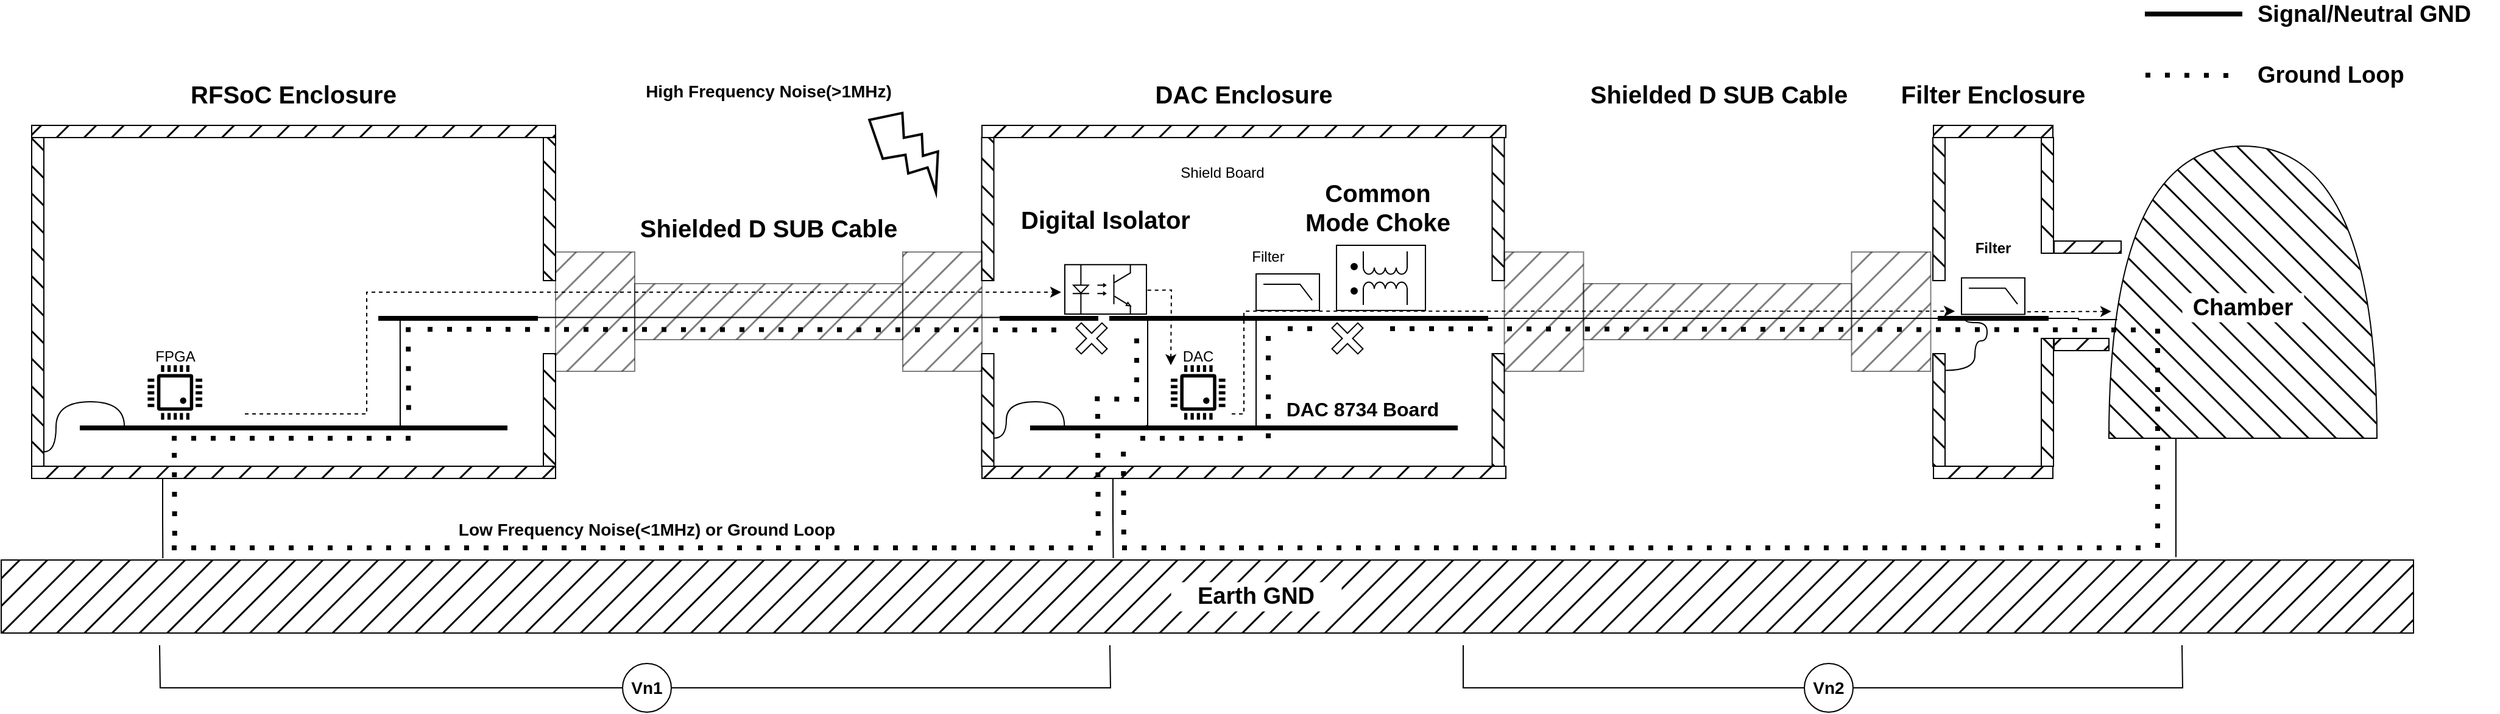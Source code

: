 <mxfile version="24.6.1" type="device">
  <diagram name="페이지-1" id="BSk46zJR4BapjBhaLKWl">
    <mxGraphModel dx="2035" dy="1385" grid="1" gridSize="10" guides="1" tooltips="1" connect="1" arrows="1" fold="1" page="1" pageScale="1" pageWidth="1654" pageHeight="1169" math="0" shadow="0">
      <root>
        <mxCell id="0" />
        <mxCell id="1" parent="0" />
        <mxCell id="BhEsDL0zgsTARBwvcJRD-3" value="" style="rounded=0;whiteSpace=wrap;html=1;fillStyle=hatch;gradientColor=none;fillColor=#000000;" parent="1" vertex="1">
          <mxGeometry x="435" y="143" width="430" height="10" as="geometry" />
        </mxCell>
        <mxCell id="BhEsDL0zgsTARBwvcJRD-4" value="" style="rounded=0;whiteSpace=wrap;html=1;fillStyle=hatch;gradientColor=none;fillColor=#000000;" parent="1" vertex="1">
          <mxGeometry x="435" y="423" width="430" height="10" as="geometry" />
        </mxCell>
        <mxCell id="BhEsDL0zgsTARBwvcJRD-5" value="" style="rounded=0;whiteSpace=wrap;html=1;rotation=-90;fillStyle=hatch;gradientColor=none;fillColor=#000000;" parent="1" vertex="1">
          <mxGeometry x="305" y="283" width="270" height="10" as="geometry" />
        </mxCell>
        <mxCell id="BhEsDL0zgsTARBwvcJRD-6" value="" style="rounded=0;whiteSpace=wrap;html=1;rotation=-90;fillStyle=hatch;gradientColor=none;fillColor=#000000;" parent="1" vertex="1">
          <mxGeometry x="801.25" y="206.75" width="117.5" height="10" as="geometry" />
        </mxCell>
        <mxCell id="BhEsDL0zgsTARBwvcJRD-7" value="" style="rounded=0;whiteSpace=wrap;html=1;rotation=-90;fillStyle=hatch;gradientColor=none;fillColor=#000000;" parent="1" vertex="1">
          <mxGeometry x="813.75" y="371.75" width="92.5" height="10" as="geometry" />
        </mxCell>
        <mxCell id="BhEsDL0zgsTARBwvcJRD-8" value="" style="rounded=0;whiteSpace=wrap;html=1;fillStyle=solid;gradientColor=none;fillColor=#000000;" parent="1" vertex="1">
          <mxGeometry x="475" y="390" width="350" height="3" as="geometry" />
        </mxCell>
        <mxCell id="BhEsDL0zgsTARBwvcJRD-9" style="edgeStyle=orthogonalEdgeStyle;rounded=0;orthogonalLoop=1;jettySize=auto;html=1;exitX=0.103;exitY=0.083;exitDx=0;exitDy=0;entryX=0.044;entryY=1.035;entryDx=0;entryDy=0;entryPerimeter=0;curved=1;endArrow=none;endFill=0;exitPerimeter=0;" parent="1" source="BhEsDL0zgsTARBwvcJRD-8" target="BhEsDL0zgsTARBwvcJRD-5" edge="1">
          <mxGeometry relative="1" as="geometry" />
        </mxCell>
        <mxCell id="BhEsDL0zgsTARBwvcJRD-10" value="" style="rounded=0;whiteSpace=wrap;html=1;fillStyle=hatch;gradientColor=none;fillColor=#000000;fontSize=8;strokeWidth=1;opacity=50;" parent="1" vertex="1">
          <mxGeometry x="930" y="273" width="220" height="46" as="geometry" />
        </mxCell>
        <mxCell id="BhEsDL0zgsTARBwvcJRD-14" value="" style="rounded=0;whiteSpace=wrap;html=1;fillStyle=hatch;gradientColor=none;fillColor=#000000;fontSize=20;" parent="1" vertex="1">
          <mxGeometry x="1215" y="143" width="430" height="10" as="geometry" />
        </mxCell>
        <mxCell id="BhEsDL0zgsTARBwvcJRD-15" value="" style="rounded=0;whiteSpace=wrap;html=1;fillStyle=hatch;gradientColor=none;fillColor=#000000;" parent="1" vertex="1">
          <mxGeometry x="1215" y="423" width="430" height="10" as="geometry" />
        </mxCell>
        <mxCell id="BhEsDL0zgsTARBwvcJRD-16" value="" style="rounded=0;whiteSpace=wrap;html=1;fillStyle=solid;gradientColor=none;fillColor=#000000;" parent="1" vertex="1">
          <mxGeometry x="1255" y="390" width="350" height="3" as="geometry" />
        </mxCell>
        <mxCell id="BhEsDL0zgsTARBwvcJRD-18" value="Common Mode&amp;nbsp;&lt;span style=&quot;background-color: initial; font-size: 20px;&quot;&gt;Choke&lt;br&gt;&lt;/span&gt;" style="rounded=0;whiteSpace=wrap;html=1;fillColor=none;verticalAlign=top;strokeColor=none;fontSize=20;fontStyle=1" parent="1" vertex="1">
          <mxGeometry x="1470" y="180" width="140" height="60" as="geometry" />
        </mxCell>
        <mxCell id="BhEsDL0zgsTARBwvcJRD-26" value="" style="group" parent="1" vertex="1" connectable="0">
          <mxGeometry x="2140" y="160" width="220" height="240" as="geometry" />
        </mxCell>
        <mxCell id="BhEsDL0zgsTARBwvcJRD-20" value="" style="shape=or;whiteSpace=wrap;html=1;rotation=-90;fillColor=#000000;fillStyle=hatch;" parent="BhEsDL0zgsTARBwvcJRD-26" vertex="1">
          <mxGeometry x="-10" y="10" width="240" height="220" as="geometry" />
        </mxCell>
        <mxCell id="BhEsDL0zgsTARBwvcJRD-21" value="Chamber" style="rounded=0;whiteSpace=wrap;html=1;strokeWidth=0;strokeColor=none;fontSize=19;fontStyle=1" parent="BhEsDL0zgsTARBwvcJRD-26" vertex="1">
          <mxGeometry x="60" y="120.5" width="100" height="24" as="geometry" />
        </mxCell>
        <mxCell id="Hj1iMoCnfsoCEsEghbHw-45" value="" style="endArrow=none;dashed=1;html=1;dashPattern=1 3;strokeWidth=4;rounded=0;" parent="BhEsDL0zgsTARBwvcJRD-26" edge="1">
          <mxGeometry width="50" height="50" relative="1" as="geometry">
            <mxPoint x="40" y="330" as="sourcePoint" />
            <mxPoint x="40" y="150" as="targetPoint" />
          </mxGeometry>
        </mxCell>
        <mxCell id="BhEsDL0zgsTARBwvcJRD-33" style="edgeStyle=orthogonalEdgeStyle;rounded=0;orthogonalLoop=1;jettySize=auto;html=1;exitX=1;exitY=0.25;exitDx=0;exitDy=0;entryX=0;entryY=0.25;entryDx=0;entryDy=0;endArrow=none;endFill=0;" parent="1" source="BhEsDL0zgsTARBwvcJRD-29" target="BhEsDL0zgsTARBwvcJRD-31" edge="1">
          <mxGeometry relative="1" as="geometry">
            <Array as="points">
              <mxPoint x="1040" y="300" />
              <mxPoint x="1040" y="300" />
            </Array>
          </mxGeometry>
        </mxCell>
        <mxCell id="BhEsDL0zgsTARBwvcJRD-29" value="" style="rounded=0;whiteSpace=wrap;html=1;fillStyle=solid;gradientColor=none;fillColor=#000000;" parent="1" vertex="1">
          <mxGeometry x="720" y="300" width="130" height="3" as="geometry" />
        </mxCell>
        <mxCell id="BhEsDL0zgsTARBwvcJRD-31" value="" style="rounded=0;whiteSpace=wrap;html=1;fillStyle=solid;gradientColor=none;fillColor=#000000;" parent="1" vertex="1">
          <mxGeometry x="1230" y="300" width="80" height="3" as="geometry" />
        </mxCell>
        <mxCell id="BhEsDL0zgsTARBwvcJRD-32" style="edgeStyle=orthogonalEdgeStyle;rounded=0;orthogonalLoop=1;jettySize=auto;html=1;exitX=0.75;exitY=0;exitDx=0;exitDy=0;entryX=0.134;entryY=0.768;entryDx=0;entryDy=0;entryPerimeter=0;endArrow=none;endFill=0;" parent="1" source="BhEsDL0zgsTARBwvcJRD-8" target="BhEsDL0zgsTARBwvcJRD-29" edge="1">
          <mxGeometry relative="1" as="geometry" />
        </mxCell>
        <mxCell id="BhEsDL0zgsTARBwvcJRD-58" style="edgeStyle=orthogonalEdgeStyle;rounded=0;orthogonalLoop=1;jettySize=auto;html=1;exitX=1;exitY=0.5;exitDx=0;exitDy=0;entryX=0;entryY=0.5;entryDx=0;entryDy=0;endArrow=none;endFill=0;" parent="1" source="BhEsDL0zgsTARBwvcJRD-37" target="BhEsDL0zgsTARBwvcJRD-55" edge="1">
          <mxGeometry relative="1" as="geometry" />
        </mxCell>
        <mxCell id="BhEsDL0zgsTARBwvcJRD-37" value="" style="rounded=0;whiteSpace=wrap;html=1;fillStyle=solid;gradientColor=none;fillColor=#000000;" parent="1" vertex="1">
          <mxGeometry x="1320" y="300" width="310" height="3" as="geometry" />
        </mxCell>
        <mxCell id="BhEsDL0zgsTARBwvcJRD-42" style="edgeStyle=orthogonalEdgeStyle;rounded=0;orthogonalLoop=1;jettySize=auto;html=1;entryX=0.25;entryY=1;entryDx=0;entryDy=0;curved=1;endArrow=none;endFill=0;exitX=0.079;exitY=0.022;exitDx=0;exitDy=0;exitPerimeter=0;" parent="1" source="BhEsDL0zgsTARBwvcJRD-16" target="Hj1iMoCnfsoCEsEghbHw-35" edge="1">
          <mxGeometry relative="1" as="geometry">
            <mxPoint x="1300" y="360" as="sourcePoint" />
            <mxPoint x="1224.56" y="409.35" as="targetPoint" />
          </mxGeometry>
        </mxCell>
        <mxCell id="BhEsDL0zgsTARBwvcJRD-43" style="edgeStyle=orthogonalEdgeStyle;rounded=0;orthogonalLoop=1;jettySize=auto;html=1;exitX=0.5;exitY=1;exitDx=0;exitDy=0;entryX=0.27;entryY=-0.111;entryDx=0;entryDy=0;entryPerimeter=0;endArrow=none;endFill=0;" parent="1" target="BhEsDL0zgsTARBwvcJRD-16" edge="1">
          <mxGeometry relative="1" as="geometry">
            <mxPoint x="1350" y="303" as="sourcePoint" />
            <Array as="points">
              <mxPoint x="1351" y="303" />
              <mxPoint x="1351" y="390" />
            </Array>
          </mxGeometry>
        </mxCell>
        <mxCell id="BhEsDL0zgsTARBwvcJRD-45" value="Filter" style="rounded=0;whiteSpace=wrap;html=1;fillColor=none;verticalAlign=top;strokeColor=none;" parent="1" vertex="1">
          <mxGeometry x="1420" y="237" width="60" height="28" as="geometry" />
        </mxCell>
        <mxCell id="BhEsDL0zgsTARBwvcJRD-46" style="edgeStyle=orthogonalEdgeStyle;rounded=0;orthogonalLoop=1;jettySize=auto;html=1;exitX=0.422;exitY=0.778;exitDx=0;exitDy=0;entryX=0.549;entryY=0.089;entryDx=0;entryDy=0;entryPerimeter=0;endArrow=none;endFill=0;exitPerimeter=0;" parent="1" source="BhEsDL0zgsTARBwvcJRD-37" target="BhEsDL0zgsTARBwvcJRD-16" edge="1">
          <mxGeometry relative="1" as="geometry">
            <Array as="points">
              <mxPoint x="1440" y="302" />
              <mxPoint x="1440" y="390" />
            </Array>
            <mxPoint x="1475" y="353" as="sourcePoint" />
          </mxGeometry>
        </mxCell>
        <mxCell id="BhEsDL0zgsTARBwvcJRD-51" value="" style="rounded=0;whiteSpace=wrap;html=1;fillStyle=hatch;gradientColor=none;fillColor=#000000;" parent="1" vertex="1">
          <mxGeometry x="1996" y="423" width="98" height="10" as="geometry" />
        </mxCell>
        <mxCell id="BhEsDL0zgsTARBwvcJRD-52" value="" style="rounded=0;whiteSpace=wrap;html=1;rotation=-90;fillStyle=hatch;gradientColor=none;fillColor=#000000;" parent="1" vertex="1">
          <mxGeometry x="2042" y="195.5" width="95" height="10" as="geometry" />
        </mxCell>
        <mxCell id="BhEsDL0zgsTARBwvcJRD-53" value="" style="rounded=0;whiteSpace=wrap;html=1;rotation=-90;fillStyle=hatch;gradientColor=none;fillColor=#000000;" parent="1" vertex="1">
          <mxGeometry x="2037" y="365.5" width="105" height="10" as="geometry" />
        </mxCell>
        <mxCell id="BhEsDL0zgsTARBwvcJRD-54" value="" style="rounded=0;whiteSpace=wrap;html=1;fillStyle=hatch;gradientColor=none;fillColor=#000000;fontSize=20;" parent="1" vertex="1">
          <mxGeometry x="1996" y="143" width="98" height="10" as="geometry" />
        </mxCell>
        <mxCell id="BhEsDL0zgsTARBwvcJRD-77" style="edgeStyle=orthogonalEdgeStyle;rounded=0;orthogonalLoop=1;jettySize=auto;html=1;exitX=0.25;exitY=1;exitDx=0;exitDy=0;entryX=0.75;entryY=1;entryDx=0;entryDy=0;endArrow=none;endFill=0;curved=1;" parent="1" source="BhEsDL0zgsTARBwvcJRD-55" edge="1">
          <mxGeometry relative="1" as="geometry">
            <Array as="points">
              <mxPoint x="2040" y="305" />
              <mxPoint x="2040" y="320" />
              <mxPoint x="2030" y="320" />
              <mxPoint x="2030" y="344" />
            </Array>
            <mxPoint x="2005.5" y="344.25" as="targetPoint" />
          </mxGeometry>
        </mxCell>
        <mxCell id="BhEsDL0zgsTARBwvcJRD-55" value="" style="rounded=0;whiteSpace=wrap;html=1;fillStyle=solid;gradientColor=none;fillColor=#000000;" parent="1" vertex="1">
          <mxGeometry x="2000" y="300" width="90" height="3" as="geometry" />
        </mxCell>
        <mxCell id="BhEsDL0zgsTARBwvcJRD-59" style="edgeStyle=orthogonalEdgeStyle;rounded=0;orthogonalLoop=1;jettySize=auto;html=1;exitX=1;exitY=0.5;exitDx=0;exitDy=0;entryX=0.406;entryY=0.031;entryDx=0;entryDy=0;entryPerimeter=0;endArrow=none;endFill=0;" parent="1" source="BhEsDL0zgsTARBwvcJRD-55" target="BhEsDL0zgsTARBwvcJRD-20" edge="1">
          <mxGeometry relative="1" as="geometry" />
        </mxCell>
        <mxCell id="BhEsDL0zgsTARBwvcJRD-60" value="" style="rounded=0;whiteSpace=wrap;html=1;fillStyle=hatch;gradientColor=none;fillColor=#000000;" parent="1" vertex="1">
          <mxGeometry x="2095" y="238" width="55" height="10" as="geometry" />
        </mxCell>
        <mxCell id="BhEsDL0zgsTARBwvcJRD-61" value="" style="rounded=0;whiteSpace=wrap;html=1;fillStyle=hatch;gradientColor=none;fillColor=#000000;" parent="1" vertex="1">
          <mxGeometry x="2095" y="318" width="45" height="10" as="geometry" />
        </mxCell>
        <mxCell id="BhEsDL0zgsTARBwvcJRD-62" value="" style="verticalLabelPosition=bottom;shadow=0;dashed=0;align=center;html=1;verticalAlign=top;shape=mxgraph.electrical.opto_electronics.opto-coupler;fillColor=default;strokeWidth=1;" parent="1" vertex="1">
          <mxGeometry x="1283" y="257.39" width="67" height="40.61" as="geometry" />
        </mxCell>
        <mxCell id="BhEsDL0zgsTARBwvcJRD-63" value="Digital Isolator" style="rounded=0;whiteSpace=wrap;html=1;fillColor=none;verticalAlign=middle;strokeColor=none;fontSize=20;fontStyle=1" parent="1" vertex="1">
          <mxGeometry x="1230" y="213" width="173" height="14" as="geometry" />
        </mxCell>
        <mxCell id="BhEsDL0zgsTARBwvcJRD-65" value="" style="rounded=0;whiteSpace=wrap;html=1;strokeColor=default;fillColor=#000000;fillStyle=hatch;" parent="1" vertex="1">
          <mxGeometry x="410" y="500" width="1980" height="60" as="geometry" />
        </mxCell>
        <mxCell id="BhEsDL0zgsTARBwvcJRD-67" style="edgeStyle=orthogonalEdgeStyle;rounded=0;orthogonalLoop=1;jettySize=auto;html=1;exitX=0.25;exitY=1;exitDx=0;exitDy=0;entryX=0.067;entryY=-0.022;entryDx=0;entryDy=0;entryPerimeter=0;endArrow=none;endFill=0;" parent="1" source="BhEsDL0zgsTARBwvcJRD-4" target="BhEsDL0zgsTARBwvcJRD-65" edge="1">
          <mxGeometry relative="1" as="geometry" />
        </mxCell>
        <mxCell id="BhEsDL0zgsTARBwvcJRD-68" style="edgeStyle=orthogonalEdgeStyle;rounded=0;orthogonalLoop=1;jettySize=auto;html=1;exitX=0.25;exitY=1;exitDx=0;exitDy=0;entryX=0.461;entryY=-0.026;entryDx=0;entryDy=0;entryPerimeter=0;endArrow=none;endFill=0;" parent="1" source="BhEsDL0zgsTARBwvcJRD-15" target="BhEsDL0zgsTARBwvcJRD-65" edge="1">
          <mxGeometry relative="1" as="geometry" />
        </mxCell>
        <mxCell id="BhEsDL0zgsTARBwvcJRD-69" style="edgeStyle=orthogonalEdgeStyle;rounded=0;orthogonalLoop=1;jettySize=auto;html=1;exitX=0;exitY=0.25;exitDx=0;exitDy=0;exitPerimeter=0;entryX=0.902;entryY=-0.04;entryDx=0;entryDy=0;entryPerimeter=0;endArrow=none;endFill=0;" parent="1" source="BhEsDL0zgsTARBwvcJRD-20" target="BhEsDL0zgsTARBwvcJRD-65" edge="1">
          <mxGeometry relative="1" as="geometry">
            <Array as="points">
              <mxPoint x="2195" y="498" />
            </Array>
          </mxGeometry>
        </mxCell>
        <mxCell id="BhEsDL0zgsTARBwvcJRD-74" value="" style="shape=cross;whiteSpace=wrap;html=1;rotation=45;" parent="1" vertex="1">
          <mxGeometry x="1290" y="303" width="30" height="30" as="geometry" />
        </mxCell>
        <mxCell id="BhEsDL0zgsTARBwvcJRD-78" value="RFSoC Enclosure" style="rounded=0;whiteSpace=wrap;html=1;fillColor=none;verticalAlign=middle;strokeColor=none;fontSize=20;fontStyle=1" parent="1" vertex="1">
          <mxGeometry x="550" y="110" width="200" height="14" as="geometry" />
        </mxCell>
        <mxCell id="BhEsDL0zgsTARBwvcJRD-79" value="DAC Enclosure" style="rounded=0;whiteSpace=wrap;html=1;fillColor=none;verticalAlign=middle;strokeColor=none;fontSize=20;fontStyle=1" parent="1" vertex="1">
          <mxGeometry x="1340" y="110" width="180" height="14" as="geometry" />
        </mxCell>
        <mxCell id="BhEsDL0zgsTARBwvcJRD-80" value="Filter Enclosure" style="rounded=0;whiteSpace=wrap;html=1;fillColor=none;verticalAlign=middle;strokeColor=none;fontSize=20;fontStyle=1" parent="1" vertex="1">
          <mxGeometry x="1930" y="110" width="230" height="14" as="geometry" />
        </mxCell>
        <mxCell id="BhEsDL0zgsTARBwvcJRD-81" value="" style="verticalLabelPosition=bottom;shadow=0;dashed=0;align=center;html=1;verticalAlign=top;shape=mxgraph.electrical.logic_gates.lowpass_filter;" parent="1" vertex="1">
          <mxGeometry x="1440" y="265" width="52" height="30" as="geometry" />
        </mxCell>
        <mxCell id="BhEsDL0zgsTARBwvcJRD-82" value="Filter" style="rounded=0;whiteSpace=wrap;html=1;fillColor=none;verticalAlign=top;strokeColor=none;fontStyle=1" parent="1" vertex="1">
          <mxGeometry x="1970" y="230" width="150" height="28" as="geometry" />
        </mxCell>
        <mxCell id="BhEsDL0zgsTARBwvcJRD-83" value="" style="verticalLabelPosition=bottom;shadow=0;dashed=0;align=center;html=1;verticalAlign=top;shape=mxgraph.electrical.logic_gates.lowpass_filter;" parent="1" vertex="1">
          <mxGeometry x="2019" y="268.25" width="52" height="30" as="geometry" />
        </mxCell>
        <mxCell id="BhEsDL0zgsTARBwvcJRD-84" value="" style="edgeStyle=elbowEdgeStyle;orthogonalLoop=1;jettySize=auto;html=1;rounded=0;dashed=1;" parent="1" edge="1">
          <mxGeometry width="80" relative="1" as="geometry">
            <mxPoint x="610" y="380" as="sourcePoint" />
            <mxPoint x="1280" y="280" as="targetPoint" />
            <Array as="points">
              <mxPoint x="710" y="330" />
            </Array>
          </mxGeometry>
        </mxCell>
        <mxCell id="BhEsDL0zgsTARBwvcJRD-85" value="" style="pointerEvents=1;shadow=0;dashed=0;html=1;strokeColor=none;fillColor=#000000;labelPosition=center;verticalLabelPosition=bottom;verticalAlign=top;align=center;outlineConnect=0;shape=mxgraph.veeam.cpu;strokeWidth=1;" parent="1" vertex="1">
          <mxGeometry x="530.2" y="340" width="44.8" height="44.8" as="geometry" />
        </mxCell>
        <mxCell id="BhEsDL0zgsTARBwvcJRD-86" value="" style="pointerEvents=1;shadow=0;dashed=0;html=1;strokeColor=none;fillColor=#000000;labelPosition=center;verticalLabelPosition=bottom;verticalAlign=top;align=center;outlineConnect=0;shape=mxgraph.veeam.cpu;strokeWidth=1;" parent="1" vertex="1">
          <mxGeometry x="1370" y="340" width="44.8" height="44.8" as="geometry" />
        </mxCell>
        <mxCell id="BhEsDL0zgsTARBwvcJRD-88" value="DAC" style="rounded=0;whiteSpace=wrap;html=1;fillColor=none;verticalAlign=top;strokeColor=none;" parent="1" vertex="1">
          <mxGeometry x="1380" y="319" width="24.8" height="28" as="geometry" />
        </mxCell>
        <mxCell id="BhEsDL0zgsTARBwvcJRD-89" value="FPGA" style="rounded=0;whiteSpace=wrap;html=1;fillColor=none;verticalAlign=top;strokeColor=none;" parent="1" vertex="1">
          <mxGeometry x="522.6" y="319" width="60" height="28" as="geometry" />
        </mxCell>
        <mxCell id="BhEsDL0zgsTARBwvcJRD-90" value="" style="edgeStyle=orthogonalEdgeStyle;orthogonalLoop=1;jettySize=auto;html=1;rounded=0;dashed=1;exitX=1.013;exitY=0.516;exitDx=0;exitDy=0;exitPerimeter=0;" parent="1" source="BhEsDL0zgsTARBwvcJRD-62" edge="1">
          <mxGeometry width="80" relative="1" as="geometry">
            <mxPoint x="1370" y="310" as="sourcePoint" />
            <mxPoint x="1370" y="340" as="targetPoint" />
          </mxGeometry>
        </mxCell>
        <mxCell id="BhEsDL0zgsTARBwvcJRD-91" value="" style="edgeStyle=elbowEdgeStyle;orthogonalLoop=1;jettySize=auto;html=1;rounded=0;dashed=1;entryX=0.151;entryY=-1.46;entryDx=0;entryDy=0;entryPerimeter=0;" parent="1" target="BhEsDL0zgsTARBwvcJRD-55" edge="1">
          <mxGeometry width="80" relative="1" as="geometry">
            <mxPoint x="1420" y="380" as="sourcePoint" />
            <mxPoint x="2010" y="280" as="targetPoint" />
            <Array as="points">
              <mxPoint x="1430" y="330" />
            </Array>
          </mxGeometry>
        </mxCell>
        <mxCell id="BhEsDL0zgsTARBwvcJRD-92" value="" style="group" parent="1" vertex="1" connectable="0">
          <mxGeometry x="1506" y="241.5" width="73" height="53.5" as="geometry" />
        </mxCell>
        <mxCell id="BhEsDL0zgsTARBwvcJRD-41" value="" style="group" parent="BhEsDL0zgsTARBwvcJRD-92" vertex="1" connectable="0">
          <mxGeometry x="12" y="5" width="46" height="44" as="geometry" />
        </mxCell>
        <mxCell id="BhEsDL0zgsTARBwvcJRD-38" value="" style="pointerEvents=1;verticalLabelPosition=bottom;shadow=0;dashed=0;align=center;html=1;verticalAlign=top;shape=mxgraph.electrical.inductors.transformer;direction=north;" parent="BhEsDL0zgsTARBwvcJRD-41" vertex="1">
          <mxGeometry x="10" width="36" height="44" as="geometry" />
        </mxCell>
        <mxCell id="BhEsDL0zgsTARBwvcJRD-39" value="" style="ellipse;whiteSpace=wrap;html=1;fillColor=#000000;" parent="BhEsDL0zgsTARBwvcJRD-41" vertex="1">
          <mxGeometry y="30" width="5" height="5" as="geometry" />
        </mxCell>
        <mxCell id="BhEsDL0zgsTARBwvcJRD-40" value="" style="ellipse;whiteSpace=wrap;html=1;fillColor=#000000;" parent="BhEsDL0zgsTARBwvcJRD-41" vertex="1">
          <mxGeometry y="10" width="5" height="5" as="geometry" />
        </mxCell>
        <mxCell id="BhEsDL0zgsTARBwvcJRD-64" value="" style="rounded=0;whiteSpace=wrap;html=1;fillColor=none;verticalAlign=top;" parent="BhEsDL0zgsTARBwvcJRD-92" vertex="1">
          <mxGeometry width="73" height="53.5" as="geometry" />
        </mxCell>
        <mxCell id="BhEsDL0zgsTARBwvcJRD-93" value="" style="edgeStyle=none;orthogonalLoop=1;jettySize=auto;html=1;rounded=0;dashed=1;" parent="1" edge="1">
          <mxGeometry width="80" relative="1" as="geometry">
            <mxPoint x="2073" y="296.08" as="sourcePoint" />
            <mxPoint x="2142" y="295.83" as="targetPoint" />
            <Array as="points" />
          </mxGeometry>
        </mxCell>
        <mxCell id="BhEsDL0zgsTARBwvcJRD-95" value="Earth GND" style="rounded=0;whiteSpace=wrap;html=1;strokeWidth=0;strokeColor=none;fontSize=19;align=center;fontStyle=1" parent="1" vertex="1">
          <mxGeometry x="1370" y="518" width="140" height="24" as="geometry" />
        </mxCell>
        <mxCell id="BhEsDL0zgsTARBwvcJRD-96" value="" style="rounded=0;whiteSpace=wrap;html=1;fillStyle=solid;gradientColor=none;fillColor=#000000;" parent="1" vertex="1">
          <mxGeometry x="2170" y="50" width="79" height="3" as="geometry" />
        </mxCell>
        <mxCell id="BhEsDL0zgsTARBwvcJRD-97" value="Signal/Neutral GND" style="rounded=0;whiteSpace=wrap;html=1;strokeWidth=0;strokeColor=none;fontSize=19;align=left;fontStyle=1" parent="1" vertex="1">
          <mxGeometry x="2260" y="40" width="200" height="24" as="geometry" />
        </mxCell>
        <mxCell id="BhEsDL0zgsTARBwvcJRD-99" value="Ground Loop" style="rounded=0;whiteSpace=wrap;html=1;strokeWidth=0;strokeColor=none;fontSize=19;align=left;fontStyle=1" parent="1" vertex="1">
          <mxGeometry x="2260" y="90" width="140" height="24" as="geometry" />
        </mxCell>
        <mxCell id="BhEsDL0zgsTARBwvcJRD-103" style="edgeStyle=orthogonalEdgeStyle;rounded=0;orthogonalLoop=1;jettySize=auto;html=1;exitX=0;exitY=0.5;exitDx=0;exitDy=0;endArrow=none;endFill=0;" parent="1" source="BhEsDL0zgsTARBwvcJRD-100" edge="1">
          <mxGeometry relative="1" as="geometry">
            <mxPoint x="540" y="570" as="targetPoint" />
          </mxGeometry>
        </mxCell>
        <mxCell id="BhEsDL0zgsTARBwvcJRD-104" style="edgeStyle=orthogonalEdgeStyle;rounded=0;orthogonalLoop=1;jettySize=auto;html=1;exitX=1;exitY=0.5;exitDx=0;exitDy=0;endArrow=none;endFill=0;" parent="1" source="BhEsDL0zgsTARBwvcJRD-100" edge="1">
          <mxGeometry relative="1" as="geometry">
            <mxPoint x="1320" y="570" as="targetPoint" />
          </mxGeometry>
        </mxCell>
        <mxCell id="BhEsDL0zgsTARBwvcJRD-100" value="Vn1" style="ellipse;whiteSpace=wrap;html=1;aspect=fixed;fontStyle=1;fontSize=14;" parent="1" vertex="1">
          <mxGeometry x="920" y="585" width="40" height="40" as="geometry" />
        </mxCell>
        <mxCell id="BhEsDL0zgsTARBwvcJRD-105" value="Vn2" style="ellipse;whiteSpace=wrap;html=1;aspect=fixed;fontStyle=1;fontSize=14;" parent="1" vertex="1">
          <mxGeometry x="1890" y="585" width="40" height="40" as="geometry" />
        </mxCell>
        <mxCell id="BhEsDL0zgsTARBwvcJRD-106" style="edgeStyle=orthogonalEdgeStyle;rounded=0;orthogonalLoop=1;jettySize=auto;html=1;exitX=0;exitY=0.5;exitDx=0;exitDy=0;endArrow=none;endFill=0;" parent="1" source="BhEsDL0zgsTARBwvcJRD-105" edge="1">
          <mxGeometry relative="1" as="geometry">
            <mxPoint x="1610" y="570" as="targetPoint" />
            <Array as="points">
              <mxPoint x="1610" y="605" />
              <mxPoint x="1610" y="570" />
            </Array>
          </mxGeometry>
        </mxCell>
        <mxCell id="BhEsDL0zgsTARBwvcJRD-107" style="edgeStyle=orthogonalEdgeStyle;rounded=0;orthogonalLoop=1;jettySize=auto;html=1;exitX=1;exitY=0.5;exitDx=0;exitDy=0;endArrow=none;endFill=0;" parent="1" source="BhEsDL0zgsTARBwvcJRD-105" edge="1">
          <mxGeometry relative="1" as="geometry">
            <mxPoint x="2200" y="570" as="targetPoint" />
          </mxGeometry>
        </mxCell>
        <mxCell id="BhEsDL0zgsTARBwvcJRD-108" value="Shielded D SUB Cable" style="rounded=0;whiteSpace=wrap;html=1;fillColor=none;verticalAlign=middle;strokeColor=none;fontSize=20;fontStyle=1" parent="1" vertex="1">
          <mxGeometry x="930" y="220" width="220" height="14" as="geometry" />
        </mxCell>
        <mxCell id="BhEsDL0zgsTARBwvcJRD-109" value="Shielded D SUB Cable" style="rounded=0;whiteSpace=wrap;html=1;fillColor=none;verticalAlign=middle;strokeColor=none;fontSize=20;fontStyle=1" parent="1" vertex="1">
          <mxGeometry x="1710" y="110" width="220" height="14" as="geometry" />
        </mxCell>
        <mxCell id="Hj1iMoCnfsoCEsEghbHw-1" value="DAC 8734 Board" style="rounded=0;whiteSpace=wrap;html=1;fillColor=none;verticalAlign=top;strokeColor=none;fontStyle=1;fontSize=16;" parent="1" vertex="1">
          <mxGeometry x="1449.8" y="360" width="155.2" height="18" as="geometry" />
        </mxCell>
        <mxCell id="Hj1iMoCnfsoCEsEghbHw-2" value="Shield Board" style="rounded=0;whiteSpace=wrap;html=1;fillColor=none;verticalAlign=top;strokeColor=none;" parent="1" vertex="1">
          <mxGeometry x="1334.8" y="167.5" width="155.2" height="28" as="geometry" />
        </mxCell>
        <mxCell id="Hj1iMoCnfsoCEsEghbHw-8" value="High Frequency Noise(&amp;gt;1MHz)" style="rounded=0;whiteSpace=wrap;html=1;fillColor=none;verticalAlign=top;strokeColor=none;fontSize=14;fontStyle=1" parent="1" vertex="1">
          <mxGeometry x="920" y="100" width="240" height="28" as="geometry" />
        </mxCell>
        <mxCell id="Hj1iMoCnfsoCEsEghbHw-12" value="" style="endArrow=none;dashed=1;html=1;dashPattern=1 3;strokeWidth=4;rounded=0;" parent="1" edge="1">
          <mxGeometry width="50" height="50" relative="1" as="geometry">
            <mxPoint x="550" y="490" as="sourcePoint" />
            <mxPoint x="1310" y="490" as="targetPoint" />
          </mxGeometry>
        </mxCell>
        <mxCell id="Hj1iMoCnfsoCEsEghbHw-13" value="" style="endArrow=none;dashed=1;html=1;dashPattern=1 3;strokeWidth=4;rounded=0;" parent="1" edge="1">
          <mxGeometry width="50" height="50" relative="1" as="geometry">
            <mxPoint x="552.4" y="480" as="sourcePoint" />
            <mxPoint x="552" y="400" as="targetPoint" />
          </mxGeometry>
        </mxCell>
        <mxCell id="Hj1iMoCnfsoCEsEghbHw-14" value="" style="endArrow=none;dashed=1;html=1;dashPattern=1 3;strokeWidth=4;rounded=0;" parent="1" edge="1">
          <mxGeometry width="50" height="50" relative="1" as="geometry">
            <mxPoint x="550" y="400" as="sourcePoint" />
            <mxPoint x="750" y="400" as="targetPoint" />
          </mxGeometry>
        </mxCell>
        <mxCell id="Hj1iMoCnfsoCEsEghbHw-16" value="" style="endArrow=none;dashed=1;html=1;dashPattern=1 3;strokeWidth=4;rounded=0;" parent="1" edge="1">
          <mxGeometry width="50" height="50" relative="1" as="geometry">
            <mxPoint x="744.4" y="376.8" as="sourcePoint" />
            <mxPoint x="744" y="296.8" as="targetPoint" />
          </mxGeometry>
        </mxCell>
        <mxCell id="Hj1iMoCnfsoCEsEghbHw-17" value="" style="endArrow=none;dashed=1;html=1;dashPattern=1 3;strokeWidth=4;rounded=0;" parent="1" edge="1">
          <mxGeometry width="50" height="50" relative="1" as="geometry">
            <mxPoint x="760" y="310.5" as="sourcePoint" />
            <mxPoint x="1280" y="311" as="targetPoint" />
          </mxGeometry>
        </mxCell>
        <mxCell id="Hj1iMoCnfsoCEsEghbHw-18" value="" style="endArrow=none;dashed=1;html=1;dashPattern=1 3;strokeWidth=4;rounded=0;" parent="1" edge="1">
          <mxGeometry width="50" height="50" relative="1" as="geometry">
            <mxPoint x="1310.4" y="480" as="sourcePoint" />
            <mxPoint x="1310" y="380" as="targetPoint" />
          </mxGeometry>
        </mxCell>
        <mxCell id="Hj1iMoCnfsoCEsEghbHw-19" value="" style="endArrow=none;dashed=1;html=1;dashPattern=1 3;strokeWidth=4;rounded=0;" parent="1" edge="1">
          <mxGeometry width="50" height="50" relative="1" as="geometry">
            <mxPoint x="1342" y="370" as="sourcePoint" />
            <mxPoint x="1342" y="312.4" as="targetPoint" />
          </mxGeometry>
        </mxCell>
        <mxCell id="Hj1iMoCnfsoCEsEghbHw-20" value="" style="endArrow=none;dashed=1;html=1;dashPattern=1 3;strokeWidth=4;rounded=0;" parent="1" edge="1">
          <mxGeometry width="50" height="50" relative="1" as="geometry">
            <mxPoint x="1307.65" y="367.5" as="sourcePoint" />
            <mxPoint x="1331.35" y="367.9" as="targetPoint" />
          </mxGeometry>
        </mxCell>
        <mxCell id="Hj1iMoCnfsoCEsEghbHw-21" value="" style="endArrow=none;dashed=1;html=1;dashPattern=1 3;strokeWidth=4;rounded=0;" parent="1" edge="1">
          <mxGeometry width="50" height="50" relative="1" as="geometry">
            <mxPoint x="2170" y="101.71" as="sourcePoint" />
            <mxPoint x="2250" y="102" as="targetPoint" />
          </mxGeometry>
        </mxCell>
        <mxCell id="Hj1iMoCnfsoCEsEghbHw-22" value="Low Frequency Noise(&amp;lt;1MHz) or Ground Loop" style="rounded=0;whiteSpace=wrap;html=1;fillColor=none;verticalAlign=top;strokeColor=none;fontSize=14;fontStyle=1" parent="1" vertex="1">
          <mxGeometry x="760" y="460" width="360" height="28" as="geometry" />
        </mxCell>
        <mxCell id="Hj1iMoCnfsoCEsEghbHw-30" value="" style="rounded=0;whiteSpace=wrap;html=1;fillStyle=hatch;gradientColor=none;fillColor=#000000;fontSize=8;strokeWidth=1;opacity=50;" parent="1" vertex="1">
          <mxGeometry x="865" y="247" width="65" height="98" as="geometry" />
        </mxCell>
        <mxCell id="Hj1iMoCnfsoCEsEghbHw-33" value="" style="rounded=0;whiteSpace=wrap;html=1;fillStyle=hatch;gradientColor=none;fillColor=#000000;fontSize=8;strokeWidth=1;opacity=50;" parent="1" vertex="1">
          <mxGeometry x="1150" y="247" width="65" height="98" as="geometry" />
        </mxCell>
        <mxCell id="Hj1iMoCnfsoCEsEghbHw-34" value="" style="rounded=0;whiteSpace=wrap;html=1;rotation=-90;fillStyle=hatch;gradientColor=none;fillColor=#000000;" parent="1" vertex="1">
          <mxGeometry x="1161" y="206.75" width="117.5" height="10" as="geometry" />
        </mxCell>
        <mxCell id="Hj1iMoCnfsoCEsEghbHw-35" value="" style="rounded=0;whiteSpace=wrap;html=1;rotation=-90;fillStyle=hatch;gradientColor=none;fillColor=#000000;" parent="1" vertex="1">
          <mxGeometry x="1173.5" y="371.75" width="92.5" height="10" as="geometry" />
        </mxCell>
        <mxCell id="Hj1iMoCnfsoCEsEghbHw-36" value="" style="rounded=0;whiteSpace=wrap;html=1;fillStyle=hatch;gradientColor=none;fillColor=#000000;fontSize=8;strokeWidth=1;opacity=50;" parent="1" vertex="1">
          <mxGeometry x="1928.75" y="247" width="65" height="98" as="geometry" />
        </mxCell>
        <mxCell id="Hj1iMoCnfsoCEsEghbHw-37" value="" style="rounded=0;whiteSpace=wrap;html=1;fillStyle=hatch;gradientColor=none;fillColor=#000000;fontSize=8;strokeWidth=1;opacity=50;" parent="1" vertex="1">
          <mxGeometry x="1708.75" y="273" width="220" height="46" as="geometry" />
        </mxCell>
        <mxCell id="Hj1iMoCnfsoCEsEghbHw-38" value="" style="rounded=0;whiteSpace=wrap;html=1;fillStyle=hatch;gradientColor=none;fillColor=#000000;fontSize=8;strokeWidth=1;opacity=50;" parent="1" vertex="1">
          <mxGeometry x="1643.75" y="247" width="65" height="98" as="geometry" />
        </mxCell>
        <mxCell id="Hj1iMoCnfsoCEsEghbHw-39" value="" style="rounded=0;whiteSpace=wrap;html=1;rotation=-90;fillStyle=hatch;gradientColor=none;fillColor=#000000;" parent="1" vertex="1">
          <mxGeometry x="1580" y="206.75" width="117.5" height="10" as="geometry" />
        </mxCell>
        <mxCell id="Hj1iMoCnfsoCEsEghbHw-40" value="" style="rounded=0;whiteSpace=wrap;html=1;rotation=-90;fillStyle=hatch;gradientColor=none;fillColor=#000000;" parent="1" vertex="1">
          <mxGeometry x="1592.5" y="371.75" width="92.5" height="10" as="geometry" />
        </mxCell>
        <mxCell id="Hj1iMoCnfsoCEsEghbHw-41" value="" style="rounded=0;whiteSpace=wrap;html=1;rotation=-90;fillStyle=hatch;gradientColor=none;fillColor=#000000;" parent="1" vertex="1">
          <mxGeometry x="1941.75" y="206.75" width="117.5" height="10" as="geometry" />
        </mxCell>
        <mxCell id="Hj1iMoCnfsoCEsEghbHw-42" value="" style="rounded=0;whiteSpace=wrap;html=1;rotation=-90;fillStyle=hatch;gradientColor=none;fillColor=#000000;" parent="1" vertex="1">
          <mxGeometry x="1954.25" y="371.75" width="92.5" height="10" as="geometry" />
        </mxCell>
        <mxCell id="Hj1iMoCnfsoCEsEghbHw-43" value="" style="endArrow=none;dashed=1;html=1;dashPattern=1 3;strokeWidth=4;rounded=0;" parent="1" edge="1">
          <mxGeometry width="50" height="50" relative="1" as="geometry">
            <mxPoint x="1550" y="310" as="sourcePoint" />
            <mxPoint x="2168" y="311" as="targetPoint" />
          </mxGeometry>
        </mxCell>
        <mxCell id="Hj1iMoCnfsoCEsEghbHw-44" value="" style="shape=cross;whiteSpace=wrap;html=1;rotation=45;" parent="1" vertex="1">
          <mxGeometry x="1500" y="303" width="30" height="30" as="geometry" />
        </mxCell>
        <mxCell id="Hj1iMoCnfsoCEsEghbHw-46" value="" style="endArrow=none;dashed=1;html=1;dashPattern=1 3;strokeWidth=4;rounded=0;" parent="1" edge="1">
          <mxGeometry width="50" height="50" relative="1" as="geometry">
            <mxPoint x="1330" y="490" as="sourcePoint" />
            <mxPoint x="2170" y="490" as="targetPoint" />
          </mxGeometry>
        </mxCell>
        <mxCell id="Hj1iMoCnfsoCEsEghbHw-47" value="" style="endArrow=none;dashed=1;html=1;dashPattern=1 3;strokeWidth=4;rounded=0;" parent="1" edge="1">
          <mxGeometry width="50" height="50" relative="1" as="geometry">
            <mxPoint x="1331.4" y="479" as="sourcePoint" />
            <mxPoint x="1331" y="399" as="targetPoint" />
          </mxGeometry>
        </mxCell>
        <mxCell id="Hj1iMoCnfsoCEsEghbHw-48" value="" style="endArrow=none;dashed=1;html=1;dashPattern=1 3;strokeWidth=4;rounded=0;" parent="1" edge="1">
          <mxGeometry width="50" height="50" relative="1" as="geometry">
            <mxPoint x="1345.0" y="400" as="sourcePoint" />
            <mxPoint x="1435" y="400" as="targetPoint" />
          </mxGeometry>
        </mxCell>
        <mxCell id="Hj1iMoCnfsoCEsEghbHw-49" value="" style="endArrow=none;dashed=1;html=1;dashPattern=1 3;strokeWidth=4;rounded=0;" parent="1" edge="1">
          <mxGeometry width="50" height="50" relative="1" as="geometry">
            <mxPoint x="1450" y="400" as="sourcePoint" />
            <mxPoint x="1450" y="310" as="targetPoint" />
          </mxGeometry>
        </mxCell>
        <mxCell id="Hj1iMoCnfsoCEsEghbHw-50" value="" style="endArrow=none;dashed=1;html=1;dashPattern=1 3;strokeWidth=4;rounded=0;" parent="1" edge="1">
          <mxGeometry width="50" height="50" relative="1" as="geometry">
            <mxPoint x="1466" y="310" as="sourcePoint" />
            <mxPoint x="1490" y="310" as="targetPoint" />
          </mxGeometry>
        </mxCell>
        <mxCell id="I_6Est6SAYTh7GbhCSOb-1" value="" style="verticalLabelPosition=bottom;verticalAlign=top;html=1;shape=mxgraph.basic.flash;rotation=-60;fontStyle=1;strokeWidth=2;" vertex="1" parent="1">
          <mxGeometry x="1133.17" y="121.74" width="42.69" height="77" as="geometry" />
        </mxCell>
      </root>
    </mxGraphModel>
  </diagram>
</mxfile>
